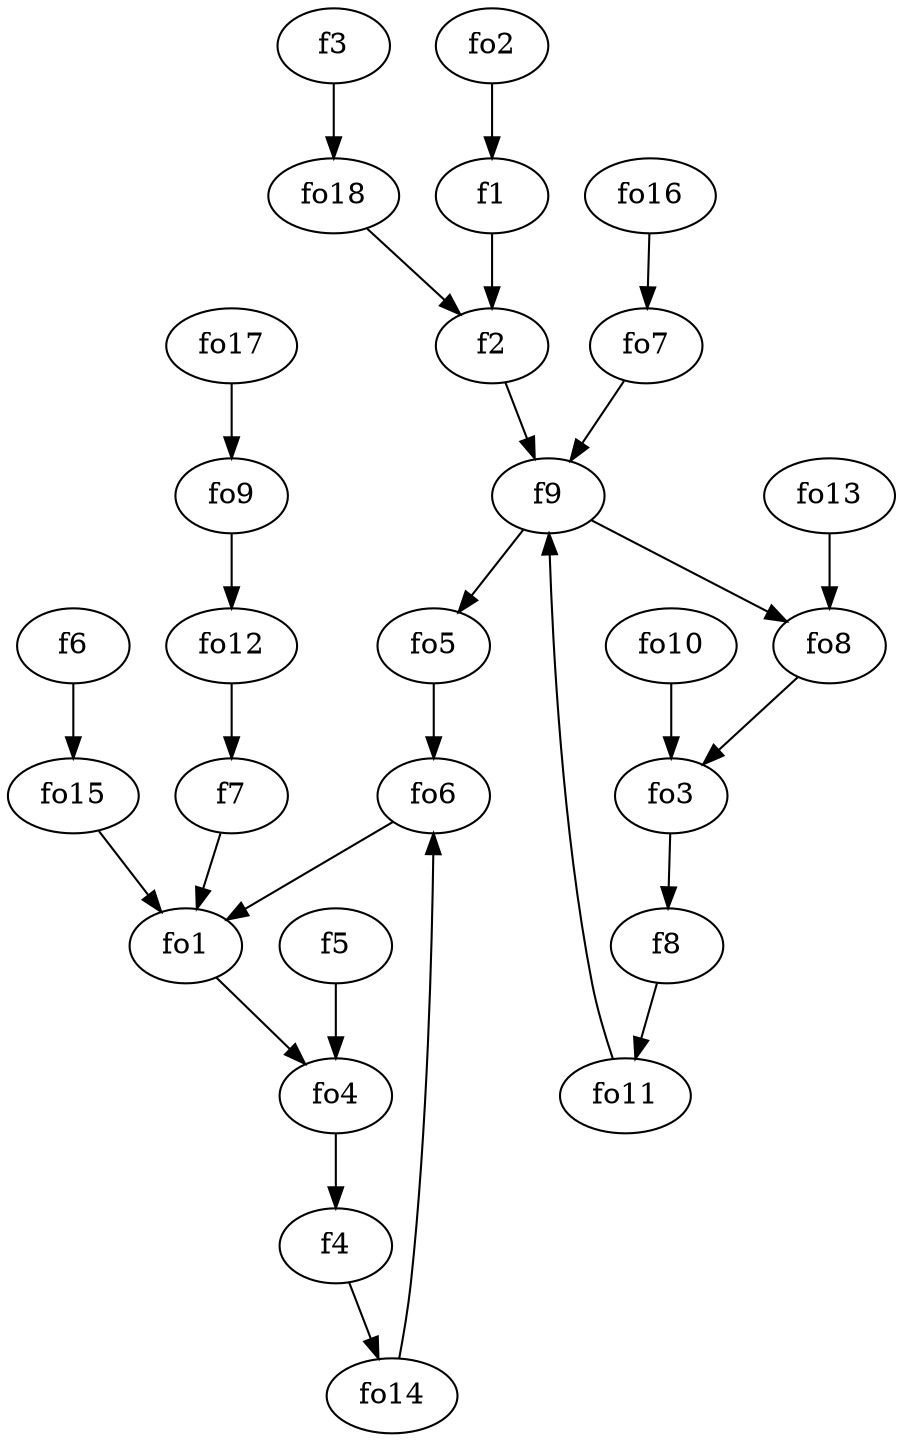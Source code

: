 strict digraph  {
f1;
f2;
f3;
f4;
f5;
f6;
f7;
f8;
f9;
fo1;
fo2;
fo3;
fo4;
fo5;
fo6;
fo7;
fo8;
fo9;
fo10;
fo11;
fo12;
fo13;
fo14;
fo15;
fo16;
fo17;
fo18;
f1 -> f2  [weight=2];
f2 -> f9  [weight=2];
f3 -> fo18  [weight=2];
f4 -> fo14  [weight=2];
f5 -> fo4  [weight=2];
f6 -> fo15  [weight=2];
f7 -> fo1  [weight=2];
f8 -> fo11  [weight=2];
f9 -> fo8  [weight=2];
f9 -> fo5  [weight=2];
fo1 -> fo4  [weight=2];
fo2 -> f1  [weight=2];
fo3 -> f8  [weight=2];
fo4 -> f4  [weight=2];
fo5 -> fo6  [weight=2];
fo6 -> fo1  [weight=2];
fo7 -> f9  [weight=2];
fo8 -> fo3  [weight=2];
fo9 -> fo12  [weight=2];
fo10 -> fo3  [weight=2];
fo11 -> f9  [weight=2];
fo12 -> f7  [weight=2];
fo13 -> fo8  [weight=2];
fo14 -> fo6  [weight=2];
fo15 -> fo1  [weight=2];
fo16 -> fo7  [weight=2];
fo17 -> fo9  [weight=2];
fo18 -> f2  [weight=2];
}
